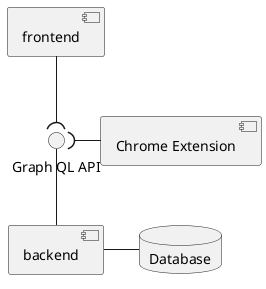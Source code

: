 @startuml
interface gql as "Graph QL API"
database db as "Database"

[backend] -up- gql
[frontend] -down-( gql
[Chrome Extension] -left-( gql
[backend] - db
@enduml